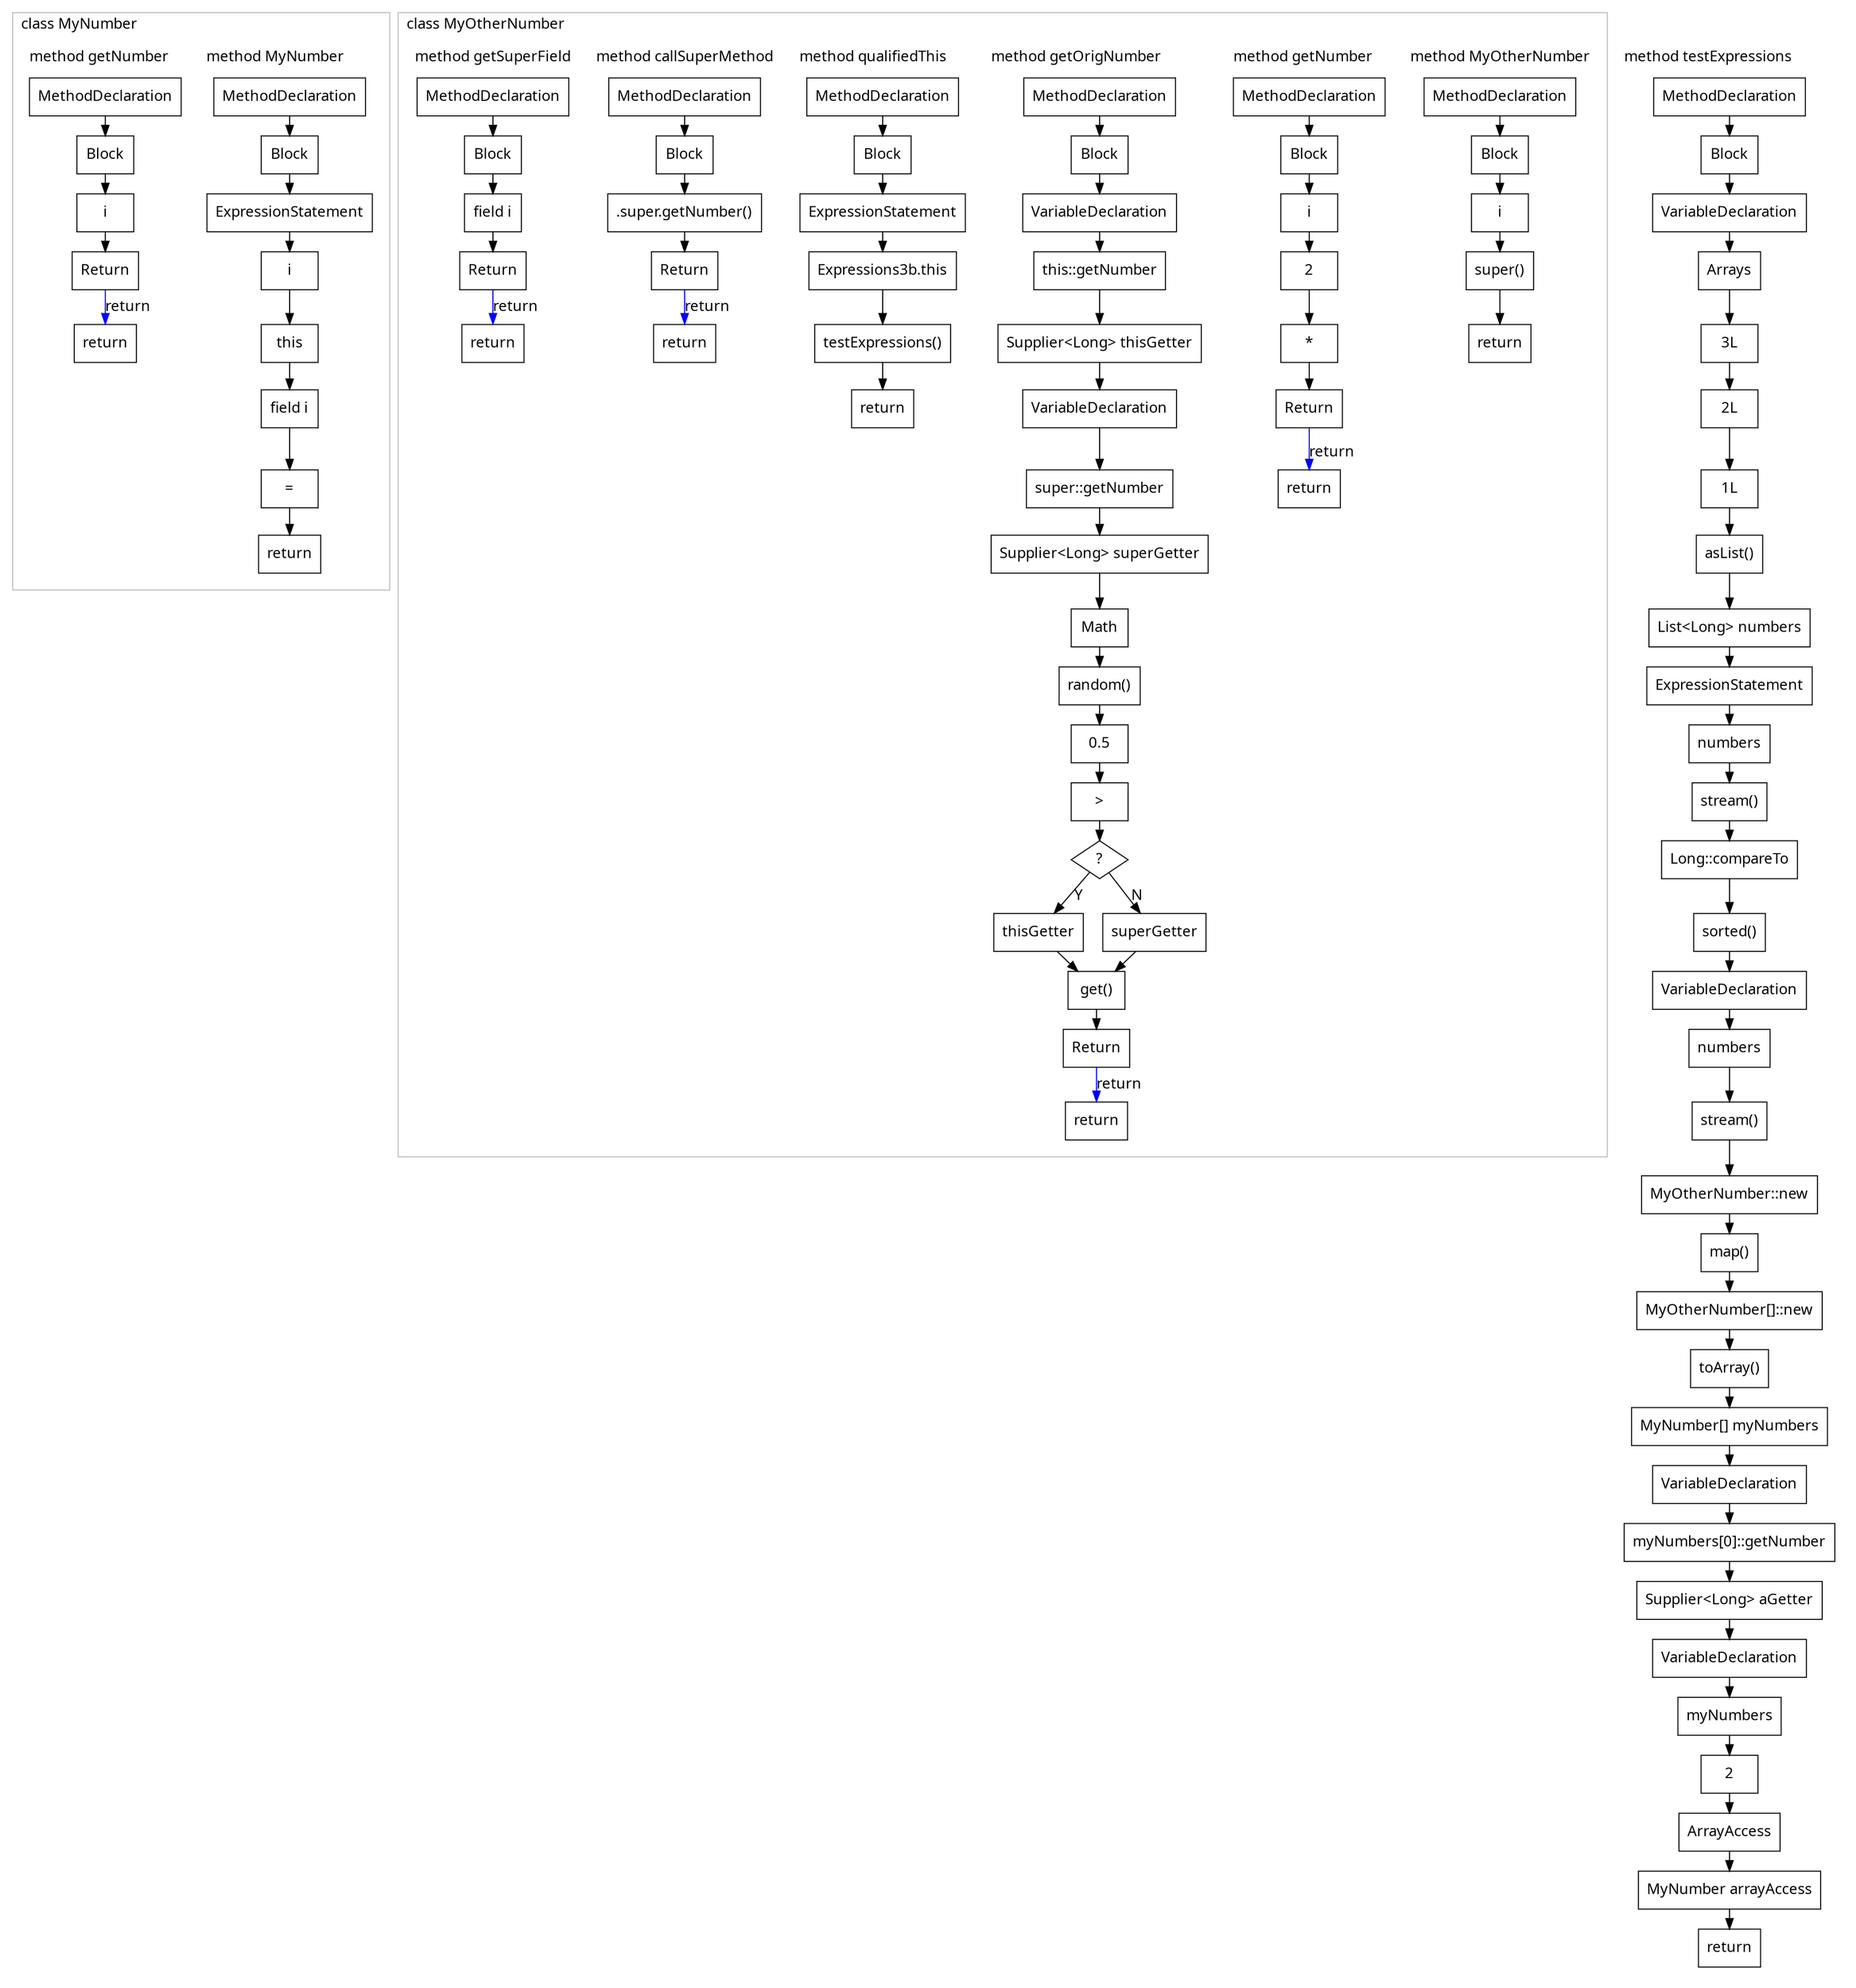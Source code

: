 digraph G {
  node [
    shape = rect;
    fontname = "Handlee";
  ]
  edge [
    fontname = "Handlee";
  ]
  bgcolor = transparent;
  fontname = "Handlee";
  compound = true;
  s_33 [
    class = "methodDeclaration";
    label = "MethodDeclaration";
    fillcolor = white;
    style = filled;
  ];
  s_33_6 [
    class = "block";
    label = "Block";
    fillcolor = white;
    style = filled;
  ];
  s_34 [
    class = "expressionStatement";
    label = "ExpressionStatement";
    fillcolor = white;
    style = filled;
  ];
  s_34_2 [
    class = "assignment";
    label = "=";
    fillcolor = white;
    style = filled;
  ];
  s_34_3 [
    class = "fieldAccess";
    label = "field i";
    fillcolor = white;
    style = filled;
  ];
  s_34_4 [
    class = "thisExpression";
    label = "this";
    fillcolor = white;
    style = filled;
  ];
  s_34_6 [
    class = "simpleName";
    label = "i";
    fillcolor = white;
    style = filled;
  ];
  s_36 [
    class = "methodDeclaration";
    label = "MethodDeclaration";
    fillcolor = white;
    style = filled;
  ];
  s_36_4 [
    class = "block";
    label = "Block";
    fillcolor = white;
    style = filled;
  ];
  s_36_5 [
    class = "return";
    label = "Return";
    fillcolor = white;
    style = filled;
  ];
  s_36_6 [
    class = "simpleName";
    label = "i";
    fillcolor = white;
    style = filled;
  ];
  s_40 [
    class = "methodDeclaration";
    label = "MethodDeclaration";
    fillcolor = white;
    style = filled;
  ];
  s_40_6 [
    class = "block";
    label = "Block";
    fillcolor = white;
    style = filled;
  ];
  s_41 [
    class = "superConstructorInvocation";
    label = "super()";
    fillcolor = white;
    style = filled;
  ];
  s_41_2 [
    class = "simpleName";
    label = "i";
    fillcolor = white;
    style = filled;
  ];
  s_43 [
    class = "methodDeclaration";
    label = "MethodDeclaration";
    fillcolor = white;
    style = filled;
  ];
  s_43_4 [
    class = "block";
    label = "Block";
    fillcolor = white;
    style = filled;
  ];
  s_43_5 [
    class = "return";
    label = "Return";
    fillcolor = white;
    style = filled;
  ];
  s_43_6 [
    class = "infixExpression";
    label = "*";
    fillcolor = white;
    style = filled;
  ];
  s_43_7 [
    class = "simpleName";
    label = "i";
    fillcolor = white;
    style = filled;
  ];
  s_43_8 [
    class = "numberLiteral literal";
    label = "2";
    fillcolor = white;
    style = filled;
  ];
  s_44 [
    class = "methodDeclaration";
    label = "MethodDeclaration";
    fillcolor = white;
    style = filled;
  ];
  s_44_4 [
    class = "block";
    label = "Block";
    fillcolor = white;
    style = filled;
  ];
  s_45 [
    class = "variableDeclaration";
    label = "VariableDeclaration";
    fillcolor = white;
    style = filled;
  ];
  s_45_4 [
    class = "variableDeclarationFragment";
    label = "Supplier<Long> thisGetter";
    fillcolor = white;
    style = filled;
  ];
  s_45_6 [
    class = "expressionMethodReference";
    label = "this::getNumber";
    fillcolor = white;
    style = filled;
  ];
  s_46 [
    class = "variableDeclaration";
    label = "VariableDeclaration";
    fillcolor = white;
    style = filled;
  ];
  s_46_4 [
    class = "variableDeclarationFragment";
    label = "Supplier<Long> superGetter";
    fillcolor = white;
    style = filled;
  ];
  s_46_6 [
    class = "superMethodReference";
    label = "super::getNumber";
    fillcolor = white;
    style = filled;
  ];
  s_47 [
    class = "return";
    label = "Return";
    fillcolor = white;
    style = filled;
  ];
  s_47_2 [
    class = "methodInvocation";
    label = "get()";
    fillcolor = white;
    style = filled;
  ];
  s_47_4 [
    class = "conditionalExpression";
    label = "?";
    fillcolor = white;
    shape = diamond;
    style = filled;
  ];
  s_47_6 [
    class = "infixExpression";
    label = ">";
    fillcolor = white;
    style = filled;
  ];
  s_47_7 [
    class = "methodInvocation";
    label = "random()";
    fillcolor = white;
    style = filled;
  ];
  s_47_8 [
    class = "simpleName";
    label = "Math";
    fillcolor = white;
    style = filled;
  ];
  s_47_10 [
    class = "numberLiteral literal";
    label = "0.5";
    fillcolor = white;
    style = filled;
  ];
  s_47_11 [
    class = "simpleName";
    label = "thisGetter";
    fillcolor = white;
    style = filled;
  ];
  s_47_12 [
    class = "simpleName";
    label = "superGetter";
    fillcolor = white;
    style = filled;
  ];
  s_49 [
    class = "methodDeclaration";
    label = "MethodDeclaration";
    fillcolor = white;
    style = filled;
  ];
  s_49_3 [
    class = "block";
    label = "Block";
    fillcolor = white;
    style = filled;
  ];
  s_50 [
    class = "expressionStatement";
    label = "ExpressionStatement";
    fillcolor = white;
    style = filled;
  ];
  s_50_2 [
    class = "methodInvocation";
    label = "testExpressions()";
    fillcolor = white;
    style = filled;
  ];
  s_50_3 [
    class = "thisExpression";
    label = "Expressions3b.this";
    fillcolor = white;
    style = filled;
  ];
  s_52 [
    class = "methodDeclaration";
    label = "MethodDeclaration";
    fillcolor = white;
    style = filled;
  ];
  s_52_4 [
    class = "block";
    label = "Block";
    fillcolor = white;
    style = filled;
  ];
  s_53 [
    class = "return";
    label = "Return";
    fillcolor = white;
    style = filled;
  ];
  s_53_2 [
    class = "superMethodInvocation";
    label = ".super.getNumber()";
    fillcolor = white;
    style = filled;
  ];
  s_55 [
    class = "methodDeclaration";
    label = "MethodDeclaration";
    fillcolor = white;
    style = filled;
  ];
  s_55_4 [
    class = "block";
    label = "Block";
    fillcolor = white;
    style = filled;
  ];
  s_56 [
    class = "return";
    label = "Return";
    fillcolor = white;
    style = filled;
  ];
  s_56_2 [
    class = "superFieldAccess";
    label = "field i";
    fillcolor = white;
    style = filled;
  ];
  s_61 [
    class = "methodDeclaration";
    label = "MethodDeclaration";
    fillcolor = white;
    style = filled;
  ];
  s_61_3 [
    class = "block";
    label = "Block";
    fillcolor = white;
    style = filled;
  ];
  s_64 [
    class = "variableDeclaration";
    label = "VariableDeclaration";
    fillcolor = white;
    style = filled;
  ];
  s_64_4 [
    class = "variableDeclarationFragment";
    label = "List<Long> numbers";
    fillcolor = white;
    style = filled;
  ];
  s_64_6 [
    class = "methodInvocation";
    label = "asList()";
    fillcolor = white;
    style = filled;
  ];
  s_64_7 [
    class = "simpleName";
    label = "Arrays";
    fillcolor = white;
    style = filled;
  ];
  s_64_9 [
    class = "numberLiteral literal";
    label = "3L";
    fillcolor = white;
    style = filled;
  ];
  s_64_10 [
    class = "numberLiteral literal";
    label = "2L";
    fillcolor = white;
    style = filled;
  ];
  s_64_11 [
    class = "numberLiteral literal";
    label = "1L";
    fillcolor = white;
    style = filled;
  ];
  s_65 [
    class = "expressionStatement";
    label = "ExpressionStatement";
    fillcolor = white;
    style = filled;
  ];
  s_65_2 [
    class = "methodInvocation";
    label = "sorted()";
    fillcolor = white;
    style = filled;
  ];
  s_65_3 [
    class = "methodInvocation";
    label = "stream()";
    fillcolor = white;
    style = filled;
  ];
  s_65_4 [
    class = "simpleName";
    label = "numbers";
    fillcolor = white;
    style = filled;
  ];
  s_65_7 [
    class = "expressionMethodReference";
    label = "Long::compareTo";
    fillcolor = white;
    style = filled;
  ];
  s_67 [
    class = "variableDeclaration";
    label = "VariableDeclaration";
    fillcolor = white;
    style = filled;
  ];
  s_67_3 [
    class = "variableDeclarationFragment";
    label = "MyNumber[] myNumbers";
    fillcolor = white;
    style = filled;
  ];
  s_67_5 [
    class = "methodInvocation";
    label = "toArray()";
    fillcolor = white;
    style = filled;
  ];
  s_67_6 [
    class = "methodInvocation";
    label = "map()";
    fillcolor = white;
    style = filled;
  ];
  s_67_7 [
    class = "methodInvocation";
    label = "stream()";
    fillcolor = white;
    style = filled;
  ];
  s_67_8 [
    class = "simpleName";
    label = "numbers";
    fillcolor = white;
    style = filled;
  ];
  s_68_2 [
    class = "creationReference";
    label = "MyOtherNumber::new";
    fillcolor = white;
    style = filled;
  ];
  s_69_2 [
    class = "creationReference";
    label = "MyOtherNumber[]::new";
    fillcolor = white;
    style = filled;
  ];
  s_71 [
    class = "variableDeclaration";
    label = "VariableDeclaration";
    fillcolor = white;
    style = filled;
  ];
  s_71_4 [
    class = "variableDeclarationFragment";
    label = "Supplier<Long> aGetter";
    fillcolor = white;
    style = filled;
  ];
  s_71_6 [
    class = "expressionMethodReference";
    label = "myNumbers[0]::getNumber";
    fillcolor = white;
    style = filled;
  ];
  s_74 [
    class = "variableDeclaration";
    label = "VariableDeclaration";
    fillcolor = white;
    style = filled;
  ];
  s_74_3 [
    class = "variableDeclarationFragment";
    label = "MyNumber arrayAccess";
    fillcolor = white;
    style = filled;
  ];
  s_74_5 [
    class = "arrayAccess";
    label = "ArrayAccess";
    fillcolor = white;
    style = filled;
  ];
  s_74_6 [
    class = "simpleName";
    label = "myNumbers";
    fillcolor = white;
    style = filled;
  ];
  s_74_7 [
    class = "numberLiteral literal";
    label = "2";
    fillcolor = white;
    style = filled;
  ];
  m_35 [
    class = "method end";
    label = "return";
    fillcolor = white;
    style = filled;
  ];
  m_36 [
    class = "method end";
    label = "return";
    fillcolor = white;
    style = filled;
  ];
  m_42 [
    class = "method end";
    label = "return";
    fillcolor = white;
    style = filled;
  ];
  m_43 [
    class = "method end";
    label = "return";
    fillcolor = white;
    style = filled;
  ];
  m_48 [
    class = "method end";
    label = "return";
    fillcolor = white;
    style = filled;
  ];
  m_51 [
    class = "method end";
    label = "return";
    fillcolor = white;
    style = filled;
  ];
  m_54 [
    class = "method end";
    label = "return";
    fillcolor = white;
    style = filled;
  ];
  m_57 [
    class = "method end";
    label = "return";
    fillcolor = white;
    style = filled;
  ];
  m_76 [
    class = "method end";
    label = "return";
    fillcolor = white;
    style = filled;
  ];
  s_33 -> s_33_6;
  s_33_6 -> s_34;
  s_34 -> s_34_6;
  s_34_6 -> s_34_4;
  s_34_4 -> s_34_3;
  s_34_3 -> s_34_2;
  s_34_2 -> m_35;
  s_36 -> s_36_4;
  s_36_4 -> s_36_6;
  s_36_6 -> s_36_5;
  s_36_5 -> m_36 [
    label="return";
    color = blue;
  ];
  s_40 -> s_40_6;
  s_40_6 -> s_41_2;
  s_41_2 -> s_41;
  s_41 -> m_42;
  s_43 -> s_43_4;
  s_43_4 -> s_43_7;
  s_43_7 -> s_43_8;
  s_43_8 -> s_43_6;
  s_43_6 -> s_43_5;
  s_43_5 -> m_43 [
    label="return";
    color = blue;
  ];
  s_44 -> s_44_4;
  s_44_4 -> s_45;
  s_45 -> s_45_6;
  s_45_6 -> s_45_4;
  s_45_4 -> s_46;
  s_46 -> s_46_6;
  s_46_6 -> s_46_4;
  s_46_4 -> s_47_8;
  s_47_8 -> s_47_7;
  s_47_7 -> s_47_10;
  s_47_10 -> s_47_6;
  s_47_6 -> s_47_4;
  s_47_4 -> s_47_11 [
    label="Y";
  ];
  s_47_4 -> s_47_12 [
    label="N";
  ];
  s_47_11 -> s_47_2;
  s_47_12 -> s_47_2;
  s_47_2 -> s_47;
  s_47 -> m_48 [
    label="return";
    color = blue;
  ];
  s_49 -> s_49_3;
  s_49_3 -> s_50;
  s_50 -> s_50_3;
  s_50_3 -> s_50_2;
  s_50_2 -> m_51;
  s_52 -> s_52_4;
  s_52_4 -> s_53_2;
  s_53_2 -> s_53;
  s_53 -> m_54 [
    label="return";
    color = blue;
  ];
  s_55 -> s_55_4;
  s_55_4 -> s_56_2;
  s_56_2 -> s_56;
  s_56 -> m_57 [
    label="return";
    color = blue;
  ];
  s_61 -> s_61_3;
  s_61_3 -> s_64;
  s_64 -> s_64_7;
  s_64_7 -> s_64_9;
  s_64_9 -> s_64_10;
  s_64_10 -> s_64_11;
  s_64_11 -> s_64_6;
  s_64_6 -> s_64_4;
  s_64_4 -> s_65;
  s_65 -> s_65_4;
  s_65_4 -> s_65_3;
  s_65_3 -> s_65_7;
  s_65_7 -> s_65_2;
  s_65_2 -> s_67;
  s_67 -> s_67_8;
  s_67_8 -> s_67_7;
  s_67_7 -> s_68_2;
  s_68_2 -> s_67_6;
  s_67_6 -> s_69_2;
  s_69_2 -> s_67_5;
  s_67_5 -> s_67_3;
  s_67_3 -> s_71;
  s_71 -> s_71_6;
  s_71_6 -> s_71_4;
  s_71_4 -> s_74;
  s_74 -> s_74_6;
  s_74_6 -> s_74_7;
  s_74_7 -> s_74_5;
  s_74_5 -> s_74_3;
  s_74_3 -> m_76;

  subgraph cluster_c_31 {
    label="class MyNumber";
    labeljust = "l";
    ranksep = 0.5;
    pencolor = gray;
   
    subgraph cluster_m_33 {
      label="method MyNumber";
      labeljust = "l";
      ranksep = 0.5;
      pencolor = transparent;
      s_33; s_33_6; s_34; s_34_2; s_34_3; s_34_4; s_34_6; m_35;
    }
    subgraph cluster_m_36 {
      label="method getNumber";
      labeljust = "l";
      ranksep = 0.5;
      pencolor = transparent;
      s_36; s_36_4; s_36_5; s_36_6; m_36;
    }
  }
  subgraph cluster_c_39 {
    label="class MyOtherNumber";
    labeljust = "l";
    ranksep = 0.5;
    pencolor = gray;
   
    subgraph cluster_m_40 {
      label="method MyOtherNumber";
      labeljust = "l";
      ranksep = 0.5;
      pencolor = transparent;
      s_40; s_40_6; s_41; s_41_2; m_42;
    }
    subgraph cluster_m_43 {
      label="method getNumber";
      labeljust = "l";
      ranksep = 0.5;
      pencolor = transparent;
      s_43; s_43_4; s_43_5; s_43_6; s_43_7; s_43_8; m_43;
    }
    subgraph cluster_m_44 {
      label="method getOrigNumber";
      labeljust = "l";
      ranksep = 0.5;
      pencolor = transparent;
      s_44; s_44_4; s_45; s_45_4; s_45_6; s_46; s_46_4; s_46_6; s_47; s_47_2; s_47_4; s_47_6; s_47_7; s_47_8; s_47_10; s_47_11; s_47_12; m_48;
    }
    subgraph cluster_m_49 {
      label="method qualifiedThis";
      labeljust = "l";
      ranksep = 0.5;
      pencolor = transparent;
      s_49; s_49_3; s_50; s_50_2; s_50_3; m_51;
    }
    subgraph cluster_m_52 {
      label="method callSuperMethod";
      labeljust = "l";
      ranksep = 0.5;
      pencolor = transparent;
      s_52; s_52_4; s_53; s_53_2; m_54;
    }
    subgraph cluster_m_55 {
      label="method getSuperField";
      labeljust = "l";
      ranksep = 0.5;
      pencolor = transparent;
      s_55; s_55_4; s_56; s_56_2; m_57;
    }
  }
  subgraph cluster_m_61 {
    label="method testExpressions";
    labeljust = "l";
    ranksep = 0.5;
    pencolor = transparent;
    s_61; s_61_3; s_64; s_64_4; s_64_6; s_64_7; s_64_9; s_64_10; s_64_11; s_65; s_65_2; s_65_3; s_65_4; s_65_7; s_67; s_67_3; s_67_5; s_67_6; s_67_7; s_67_8; s_68_2; s_69_2; s_71; s_71_4; s_71_6; s_74; s_74_3; s_74_5; s_74_6; s_74_7; m_76;
  }
}

